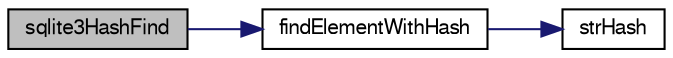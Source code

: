 digraph "sqlite3HashFind"
{
  edge [fontname="FreeSans",fontsize="10",labelfontname="FreeSans",labelfontsize="10"];
  node [fontname="FreeSans",fontsize="10",shape=record];
  rankdir="LR";
  Node561320 [label="sqlite3HashFind",height=0.2,width=0.4,color="black", fillcolor="grey75", style="filled", fontcolor="black"];
  Node561320 -> Node561321 [color="midnightblue",fontsize="10",style="solid",fontname="FreeSans"];
  Node561321 [label="findElementWithHash",height=0.2,width=0.4,color="black", fillcolor="white", style="filled",URL="$sqlite3_8c.html#a75c0f574fa5d51702434c6e980d57d7f"];
  Node561321 -> Node561322 [color="midnightblue",fontsize="10",style="solid",fontname="FreeSans"];
  Node561322 [label="strHash",height=0.2,width=0.4,color="black", fillcolor="white", style="filled",URL="$sqlite3_8c.html#ad7193605dadc27cf291d54e15bdd011d"];
}
